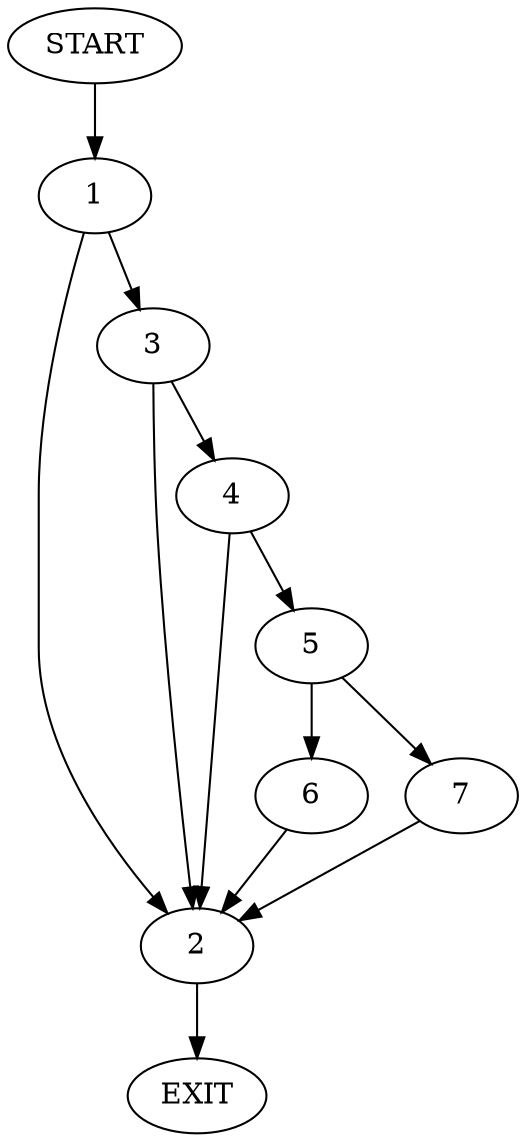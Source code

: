 digraph {
0 [label="START"]
8 [label="EXIT"]
0 -> 1
1 -> 2
1 -> 3
3 -> 2
3 -> 4
2 -> 8
4 -> 2
4 -> 5
5 -> 6
5 -> 7
6 -> 2
7 -> 2
}
